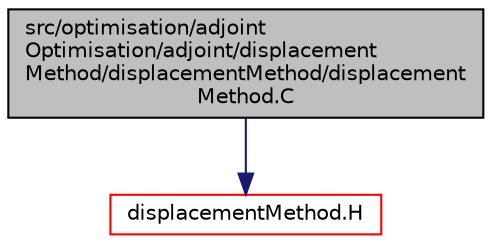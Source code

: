 digraph "src/optimisation/adjointOptimisation/adjoint/displacementMethod/displacementMethod/displacementMethod.C"
{
  bgcolor="transparent";
  edge [fontname="Helvetica",fontsize="10",labelfontname="Helvetica",labelfontsize="10"];
  node [fontname="Helvetica",fontsize="10",shape=record];
  Node1 [label="src/optimisation/adjoint\lOptimisation/adjoint/displacement\lMethod/displacementMethod/displacement\lMethod.C",height=0.2,width=0.4,color="black", fillcolor="grey75", style="filled" fontcolor="black"];
  Node1 -> Node2 [color="midnightblue",fontsize="10",style="solid",fontname="Helvetica"];
  Node2 [label="displacementMethod.H",height=0.2,width=0.4,color="red",URL="$displacementMethod_8H.html"];
}
